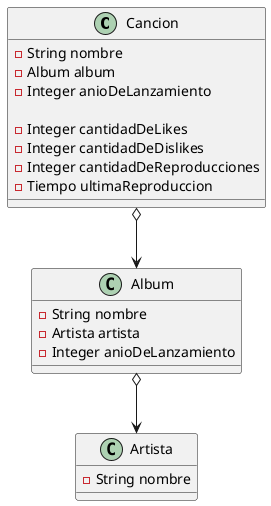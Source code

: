 @startuml

class Cancion {
    - String nombre
    - Album album
    - Integer anioDeLanzamiento

    - Integer cantidadDeLikes
    - Integer cantidadDeDislikes
    - Integer cantidadDeReproducciones
    - Tiempo ultimaReproduccion
}

class Artista {
    - String nombre
}

class Album {
    - String nombre
    - Artista artista
    - Integer anioDeLanzamiento
}


Cancion o--> Album
Album o--> Artista

@enduml